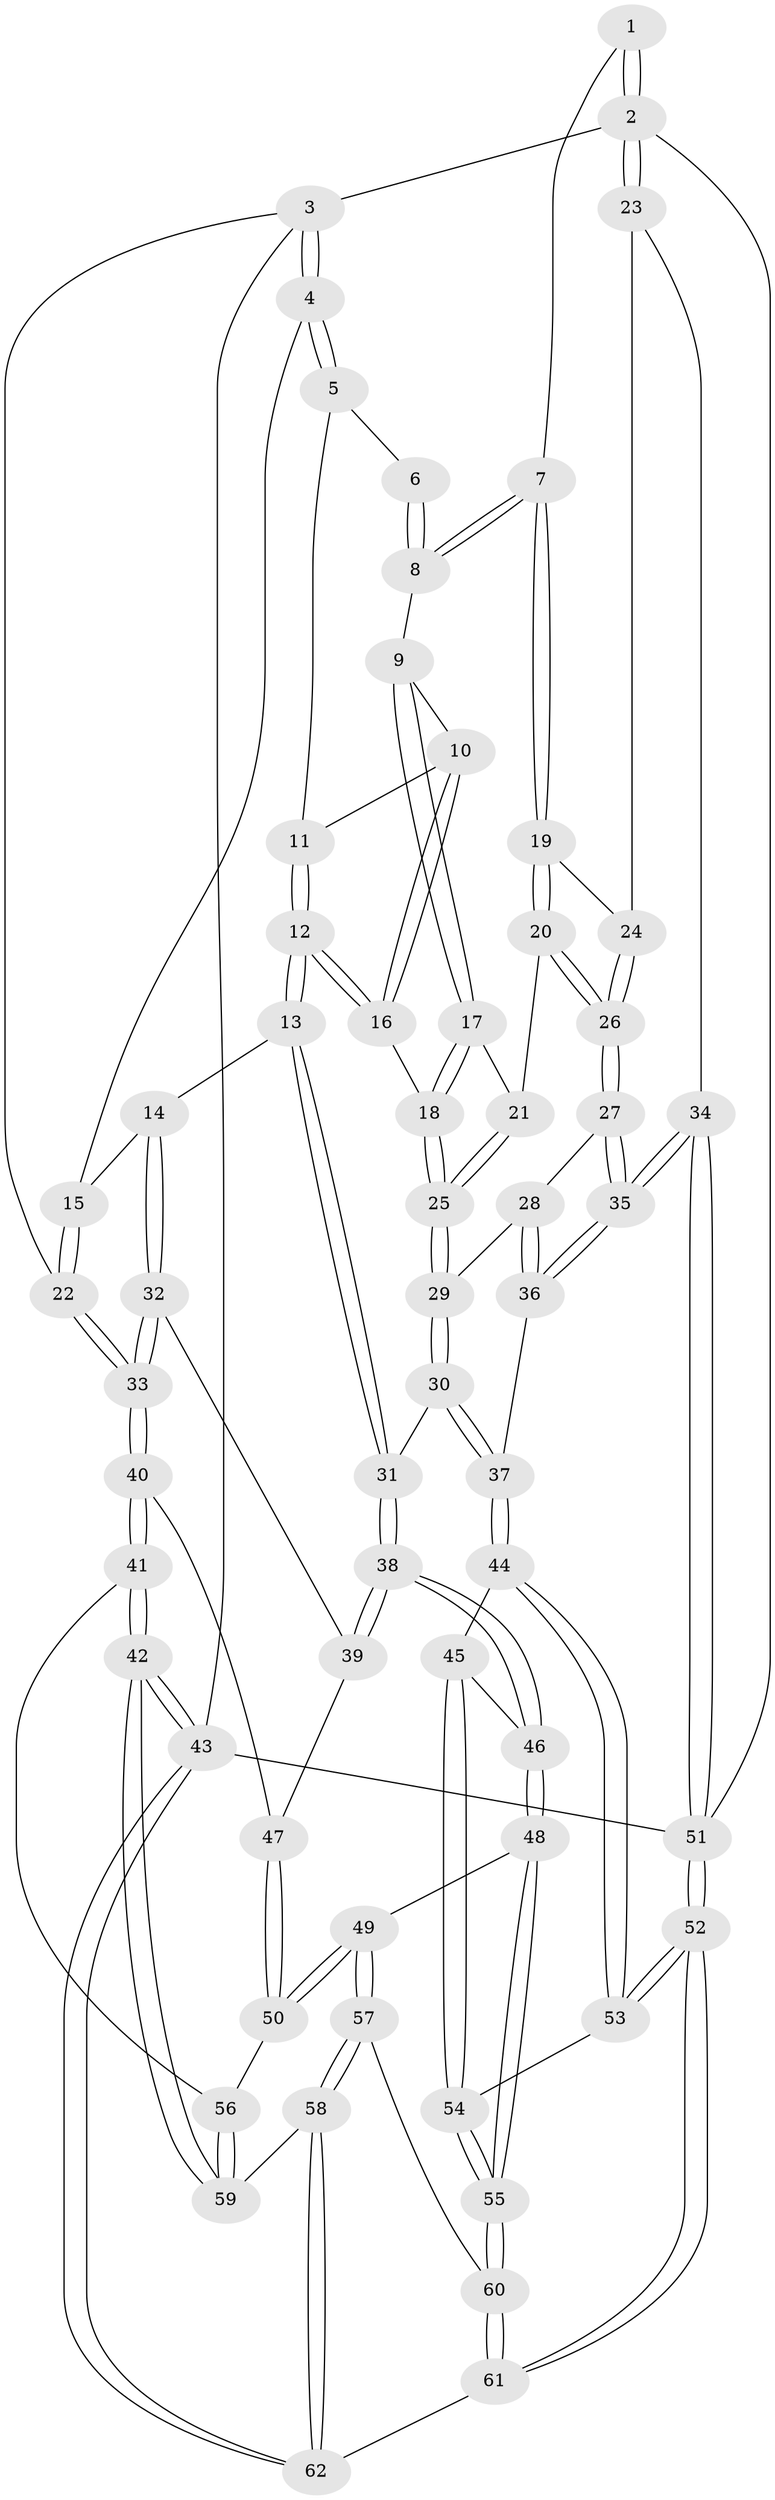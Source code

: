 // Generated by graph-tools (version 1.1) at 2025/03/03/09/25 03:03:22]
// undirected, 62 vertices, 152 edges
graph export_dot {
graph [start="1"]
  node [color=gray90,style=filled];
  1 [pos="+1+0"];
  2 [pos="+1+0"];
  3 [pos="+0+0"];
  4 [pos="+0.1592117868587392+0"];
  5 [pos="+0.2996512310027145+0"];
  6 [pos="+0.6063822763970298+0"];
  7 [pos="+0.8048942768070063+0.17394757890052923"];
  8 [pos="+0.6469802540867633+0.07667889473444578"];
  9 [pos="+0.5875836824389153+0.1436975676534091"];
  10 [pos="+0.5364030841596941+0.15366280632045307"];
  11 [pos="+0.3786406999938938+0.016999248107876237"];
  12 [pos="+0.3942036280513348+0.2970044721468786"];
  13 [pos="+0.32549209136032176+0.36914047275092615"];
  14 [pos="+0.2223642067554503+0.30171446732904417"];
  15 [pos="+0.17290172009872612+0.16692609494969143"];
  16 [pos="+0.4183213347111297+0.28760889459013694"];
  17 [pos="+0.6146840163384079+0.2390415125227908"];
  18 [pos="+0.5269640076828186+0.29856068921271794"];
  19 [pos="+0.8115400367928791+0.1884967860732075"];
  20 [pos="+0.7911162779722999+0.25709235609876546"];
  21 [pos="+0.6672188538704735+0.2776309953467638"];
  22 [pos="+0+0.30337829752884377"];
  23 [pos="+1+0.14123756161904497"];
  24 [pos="+1+0.1762285667385842"];
  25 [pos="+0.6163689542697879+0.3748982929924525"];
  26 [pos="+0.8315295583541084+0.3934633184233592"];
  27 [pos="+0.833810766624863+0.4150241064779686"];
  28 [pos="+0.7128296864025363+0.4503429390956847"];
  29 [pos="+0.6230947568169883+0.4366842515098104"];
  30 [pos="+0.5350379476905225+0.49883521276955045"];
  31 [pos="+0.35013720889537436+0.49202334755431654"];
  32 [pos="+0+0.4045115530474416"];
  33 [pos="+0+0.42663107450217747"];
  34 [pos="+1+0.6419366660287354"];
  35 [pos="+1+0.6250208857101178"];
  36 [pos="+0.6995047941806922+0.6102882471272347"];
  37 [pos="+0.6373021880800052+0.6475265195880421"];
  38 [pos="+0.3353368592769536+0.524306492625702"];
  39 [pos="+0.26528457046927906+0.551771929540244"];
  40 [pos="+0+0.6286499115112038"];
  41 [pos="+0+0.6455763532183292"];
  42 [pos="+0+1"];
  43 [pos="+0+1"];
  44 [pos="+0.6345273216658146+0.6607614871724974"];
  45 [pos="+0.5668316665237729+0.6985863349152774"];
  46 [pos="+0.37715642146502953+0.6615484896666651"];
  47 [pos="+0.18053476855870765+0.608096212578894"];
  48 [pos="+0.37681974097732374+0.6652310908092771"];
  49 [pos="+0.18599959732726823+0.8471340635975737"];
  50 [pos="+0.1619750774269363+0.8275269032672791"];
  51 [pos="+1+1"];
  52 [pos="+1+1"];
  53 [pos="+0.7573806876389243+0.8525881419663682"];
  54 [pos="+0.549274904339681+0.7834259378871986"];
  55 [pos="+0.4422253131227587+0.8810469111323294"];
  56 [pos="+0.11630861404516783+0.8198131554256222"];
  57 [pos="+0.20962601968434855+0.8963400978221194"];
  58 [pos="+0.18392930913680017+0.9855429952559205"];
  59 [pos="+0.006982628978766844+0.9392458245072705"];
  60 [pos="+0.44064989488826517+0.8976617979451292"];
  61 [pos="+0.5904294452461784+1"];
  62 [pos="+0.1819597201595645+1"];
  1 -- 2;
  1 -- 2;
  1 -- 7;
  2 -- 3;
  2 -- 23;
  2 -- 23;
  2 -- 51;
  3 -- 4;
  3 -- 4;
  3 -- 22;
  3 -- 43;
  4 -- 5;
  4 -- 5;
  4 -- 15;
  5 -- 6;
  5 -- 11;
  6 -- 8;
  6 -- 8;
  7 -- 8;
  7 -- 8;
  7 -- 19;
  7 -- 19;
  8 -- 9;
  9 -- 10;
  9 -- 17;
  9 -- 17;
  10 -- 11;
  10 -- 16;
  10 -- 16;
  11 -- 12;
  11 -- 12;
  12 -- 13;
  12 -- 13;
  12 -- 16;
  12 -- 16;
  13 -- 14;
  13 -- 31;
  13 -- 31;
  14 -- 15;
  14 -- 32;
  14 -- 32;
  15 -- 22;
  15 -- 22;
  16 -- 18;
  17 -- 18;
  17 -- 18;
  17 -- 21;
  18 -- 25;
  18 -- 25;
  19 -- 20;
  19 -- 20;
  19 -- 24;
  20 -- 21;
  20 -- 26;
  20 -- 26;
  21 -- 25;
  21 -- 25;
  22 -- 33;
  22 -- 33;
  23 -- 24;
  23 -- 34;
  24 -- 26;
  24 -- 26;
  25 -- 29;
  25 -- 29;
  26 -- 27;
  26 -- 27;
  27 -- 28;
  27 -- 35;
  27 -- 35;
  28 -- 29;
  28 -- 36;
  28 -- 36;
  29 -- 30;
  29 -- 30;
  30 -- 31;
  30 -- 37;
  30 -- 37;
  31 -- 38;
  31 -- 38;
  32 -- 33;
  32 -- 33;
  32 -- 39;
  33 -- 40;
  33 -- 40;
  34 -- 35;
  34 -- 35;
  34 -- 51;
  34 -- 51;
  35 -- 36;
  35 -- 36;
  36 -- 37;
  37 -- 44;
  37 -- 44;
  38 -- 39;
  38 -- 39;
  38 -- 46;
  38 -- 46;
  39 -- 47;
  40 -- 41;
  40 -- 41;
  40 -- 47;
  41 -- 42;
  41 -- 42;
  41 -- 56;
  42 -- 43;
  42 -- 43;
  42 -- 59;
  42 -- 59;
  43 -- 62;
  43 -- 62;
  43 -- 51;
  44 -- 45;
  44 -- 53;
  44 -- 53;
  45 -- 46;
  45 -- 54;
  45 -- 54;
  46 -- 48;
  46 -- 48;
  47 -- 50;
  47 -- 50;
  48 -- 49;
  48 -- 55;
  48 -- 55;
  49 -- 50;
  49 -- 50;
  49 -- 57;
  49 -- 57;
  50 -- 56;
  51 -- 52;
  51 -- 52;
  52 -- 53;
  52 -- 53;
  52 -- 61;
  52 -- 61;
  53 -- 54;
  54 -- 55;
  54 -- 55;
  55 -- 60;
  55 -- 60;
  56 -- 59;
  56 -- 59;
  57 -- 58;
  57 -- 58;
  57 -- 60;
  58 -- 59;
  58 -- 62;
  58 -- 62;
  60 -- 61;
  60 -- 61;
  61 -- 62;
}
